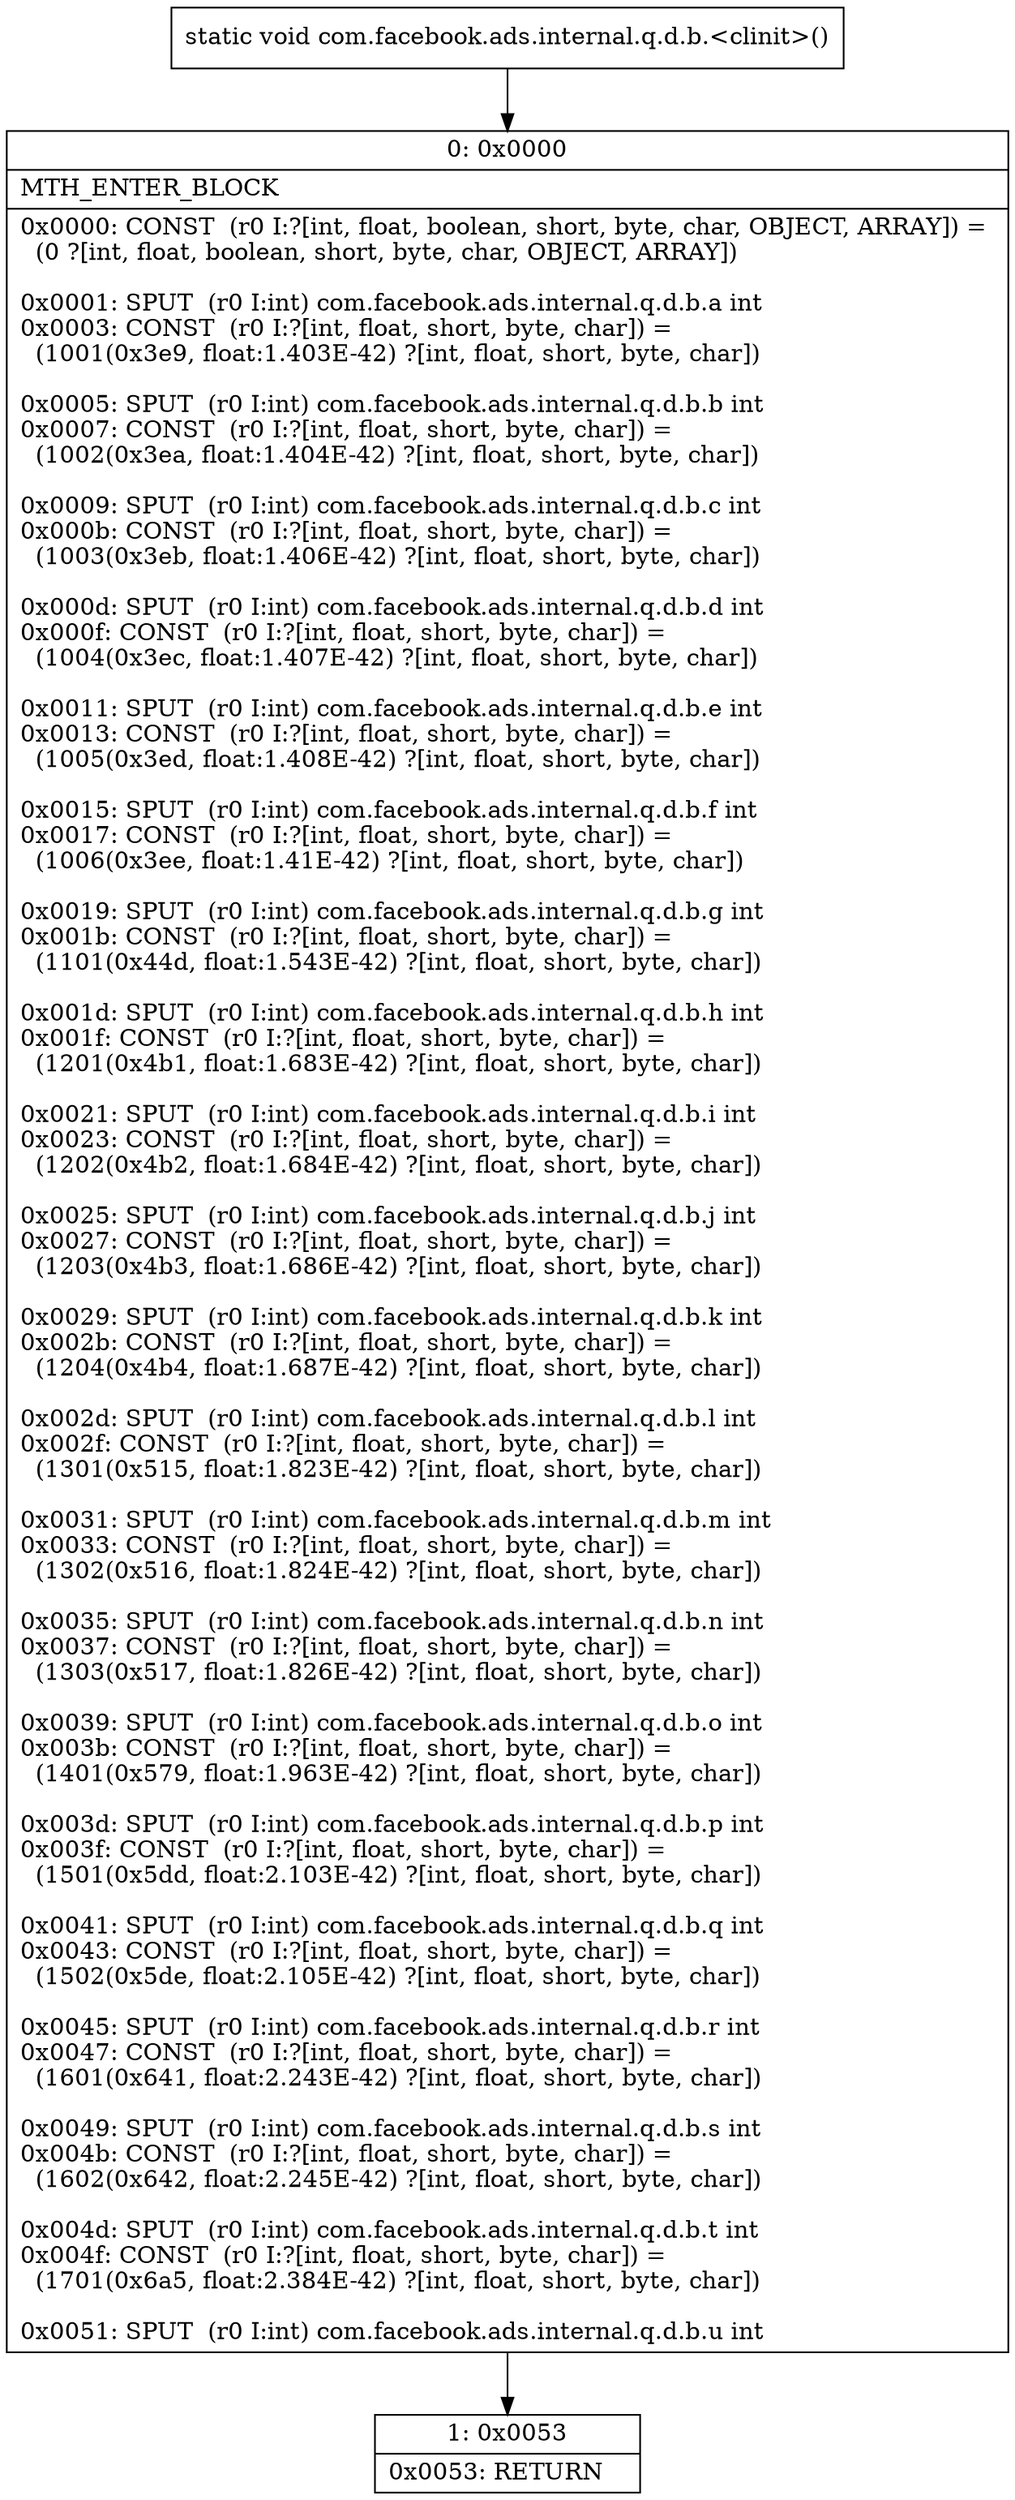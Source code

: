 digraph "CFG forcom.facebook.ads.internal.q.d.b.\<clinit\>()V" {
Node_0 [shape=record,label="{0\:\ 0x0000|MTH_ENTER_BLOCK\l|0x0000: CONST  (r0 I:?[int, float, boolean, short, byte, char, OBJECT, ARRAY]) = \l  (0 ?[int, float, boolean, short, byte, char, OBJECT, ARRAY])\l \l0x0001: SPUT  (r0 I:int) com.facebook.ads.internal.q.d.b.a int \l0x0003: CONST  (r0 I:?[int, float, short, byte, char]) = \l  (1001(0x3e9, float:1.403E\-42) ?[int, float, short, byte, char])\l \l0x0005: SPUT  (r0 I:int) com.facebook.ads.internal.q.d.b.b int \l0x0007: CONST  (r0 I:?[int, float, short, byte, char]) = \l  (1002(0x3ea, float:1.404E\-42) ?[int, float, short, byte, char])\l \l0x0009: SPUT  (r0 I:int) com.facebook.ads.internal.q.d.b.c int \l0x000b: CONST  (r0 I:?[int, float, short, byte, char]) = \l  (1003(0x3eb, float:1.406E\-42) ?[int, float, short, byte, char])\l \l0x000d: SPUT  (r0 I:int) com.facebook.ads.internal.q.d.b.d int \l0x000f: CONST  (r0 I:?[int, float, short, byte, char]) = \l  (1004(0x3ec, float:1.407E\-42) ?[int, float, short, byte, char])\l \l0x0011: SPUT  (r0 I:int) com.facebook.ads.internal.q.d.b.e int \l0x0013: CONST  (r0 I:?[int, float, short, byte, char]) = \l  (1005(0x3ed, float:1.408E\-42) ?[int, float, short, byte, char])\l \l0x0015: SPUT  (r0 I:int) com.facebook.ads.internal.q.d.b.f int \l0x0017: CONST  (r0 I:?[int, float, short, byte, char]) = \l  (1006(0x3ee, float:1.41E\-42) ?[int, float, short, byte, char])\l \l0x0019: SPUT  (r0 I:int) com.facebook.ads.internal.q.d.b.g int \l0x001b: CONST  (r0 I:?[int, float, short, byte, char]) = \l  (1101(0x44d, float:1.543E\-42) ?[int, float, short, byte, char])\l \l0x001d: SPUT  (r0 I:int) com.facebook.ads.internal.q.d.b.h int \l0x001f: CONST  (r0 I:?[int, float, short, byte, char]) = \l  (1201(0x4b1, float:1.683E\-42) ?[int, float, short, byte, char])\l \l0x0021: SPUT  (r0 I:int) com.facebook.ads.internal.q.d.b.i int \l0x0023: CONST  (r0 I:?[int, float, short, byte, char]) = \l  (1202(0x4b2, float:1.684E\-42) ?[int, float, short, byte, char])\l \l0x0025: SPUT  (r0 I:int) com.facebook.ads.internal.q.d.b.j int \l0x0027: CONST  (r0 I:?[int, float, short, byte, char]) = \l  (1203(0x4b3, float:1.686E\-42) ?[int, float, short, byte, char])\l \l0x0029: SPUT  (r0 I:int) com.facebook.ads.internal.q.d.b.k int \l0x002b: CONST  (r0 I:?[int, float, short, byte, char]) = \l  (1204(0x4b4, float:1.687E\-42) ?[int, float, short, byte, char])\l \l0x002d: SPUT  (r0 I:int) com.facebook.ads.internal.q.d.b.l int \l0x002f: CONST  (r0 I:?[int, float, short, byte, char]) = \l  (1301(0x515, float:1.823E\-42) ?[int, float, short, byte, char])\l \l0x0031: SPUT  (r0 I:int) com.facebook.ads.internal.q.d.b.m int \l0x0033: CONST  (r0 I:?[int, float, short, byte, char]) = \l  (1302(0x516, float:1.824E\-42) ?[int, float, short, byte, char])\l \l0x0035: SPUT  (r0 I:int) com.facebook.ads.internal.q.d.b.n int \l0x0037: CONST  (r0 I:?[int, float, short, byte, char]) = \l  (1303(0x517, float:1.826E\-42) ?[int, float, short, byte, char])\l \l0x0039: SPUT  (r0 I:int) com.facebook.ads.internal.q.d.b.o int \l0x003b: CONST  (r0 I:?[int, float, short, byte, char]) = \l  (1401(0x579, float:1.963E\-42) ?[int, float, short, byte, char])\l \l0x003d: SPUT  (r0 I:int) com.facebook.ads.internal.q.d.b.p int \l0x003f: CONST  (r0 I:?[int, float, short, byte, char]) = \l  (1501(0x5dd, float:2.103E\-42) ?[int, float, short, byte, char])\l \l0x0041: SPUT  (r0 I:int) com.facebook.ads.internal.q.d.b.q int \l0x0043: CONST  (r0 I:?[int, float, short, byte, char]) = \l  (1502(0x5de, float:2.105E\-42) ?[int, float, short, byte, char])\l \l0x0045: SPUT  (r0 I:int) com.facebook.ads.internal.q.d.b.r int \l0x0047: CONST  (r0 I:?[int, float, short, byte, char]) = \l  (1601(0x641, float:2.243E\-42) ?[int, float, short, byte, char])\l \l0x0049: SPUT  (r0 I:int) com.facebook.ads.internal.q.d.b.s int \l0x004b: CONST  (r0 I:?[int, float, short, byte, char]) = \l  (1602(0x642, float:2.245E\-42) ?[int, float, short, byte, char])\l \l0x004d: SPUT  (r0 I:int) com.facebook.ads.internal.q.d.b.t int \l0x004f: CONST  (r0 I:?[int, float, short, byte, char]) = \l  (1701(0x6a5, float:2.384E\-42) ?[int, float, short, byte, char])\l \l0x0051: SPUT  (r0 I:int) com.facebook.ads.internal.q.d.b.u int \l}"];
Node_1 [shape=record,label="{1\:\ 0x0053|0x0053: RETURN   \l}"];
MethodNode[shape=record,label="{static void com.facebook.ads.internal.q.d.b.\<clinit\>() }"];
MethodNode -> Node_0;
Node_0 -> Node_1;
}

